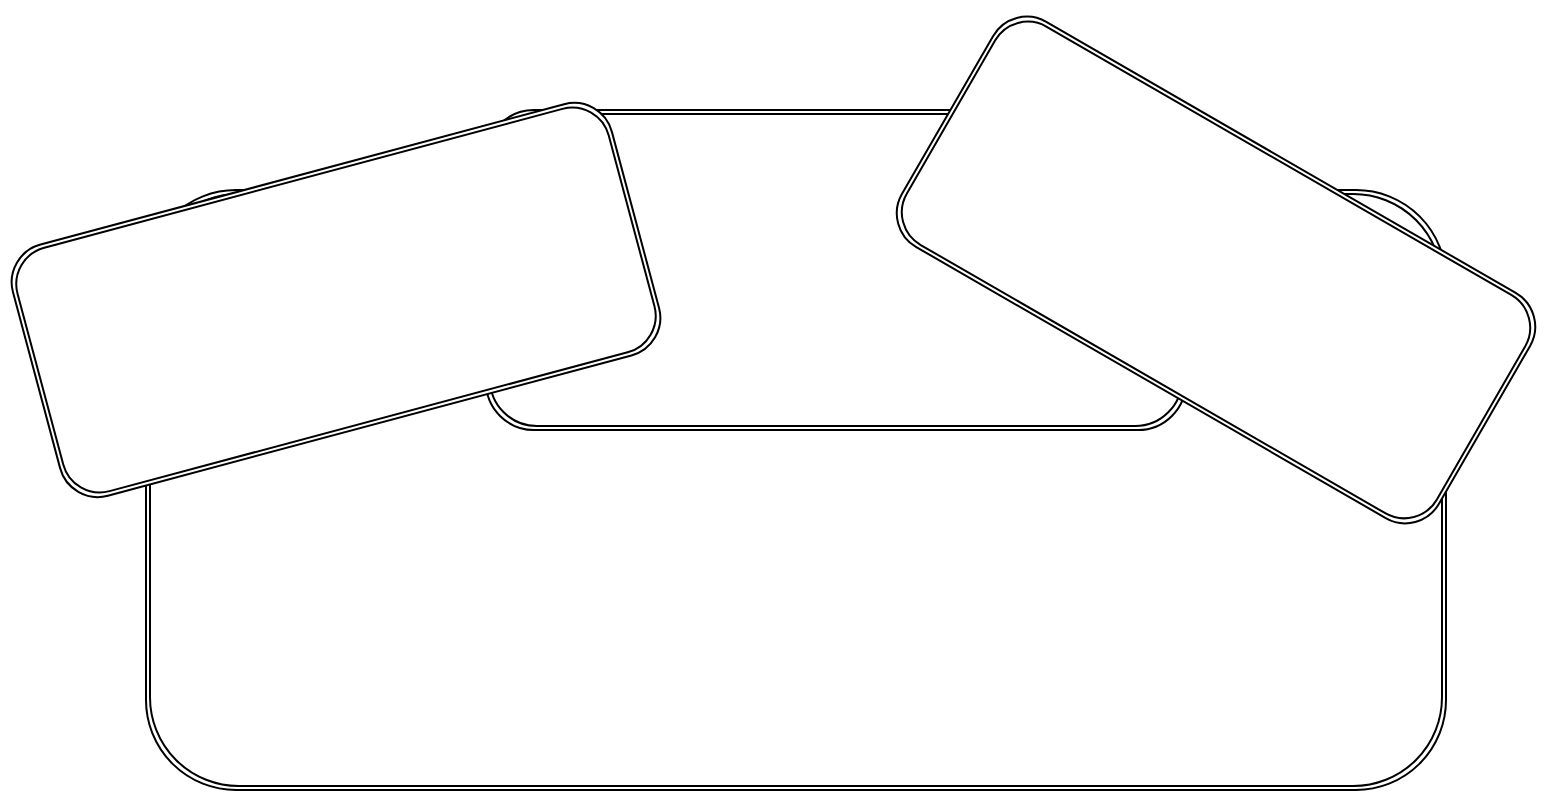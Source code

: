 <mxfile>
    <diagram id="mbORk6MaHut-FfJ_6QzA" name="Page-1">
        <mxGraphModel dx="818" dy="469" grid="1" gridSize="10" guides="1" tooltips="1" connect="1" arrows="1" fold="1" page="1" pageScale="1" pageWidth="927" pageHeight="1169" math="0" shadow="0">
            <root>
                <mxCell id="0"/>
                <mxCell id="1" parent="0"/>
                <mxCell id="2" value="" style="shape=ext;double=1;rounded=1;whiteSpace=wrap;html=1;" vertex="1" parent="1">
                    <mxGeometry x="200" y="230" width="650" height="300" as="geometry"/>
                </mxCell>
                <mxCell id="3" value="" style="shape=ext;double=1;rounded=1;whiteSpace=wrap;html=1;" vertex="1" parent="1">
                    <mxGeometry x="370" y="190" width="350" height="160" as="geometry"/>
                </mxCell>
                <mxCell id="4" value="" style="shape=ext;double=1;rounded=1;whiteSpace=wrap;html=1;rotation=-15;" vertex="1" parent="1">
                    <mxGeometry x="140" y="220" width="310" height="130" as="geometry"/>
                </mxCell>
                <mxCell id="5" value="" style="shape=ext;double=1;rounded=1;whiteSpace=wrap;html=1;rotation=30;" vertex="1" parent="1">
                    <mxGeometry x="580" y="205" width="310" height="130" as="geometry"/>
                </mxCell>
            </root>
        </mxGraphModel>
    </diagram>
</mxfile>